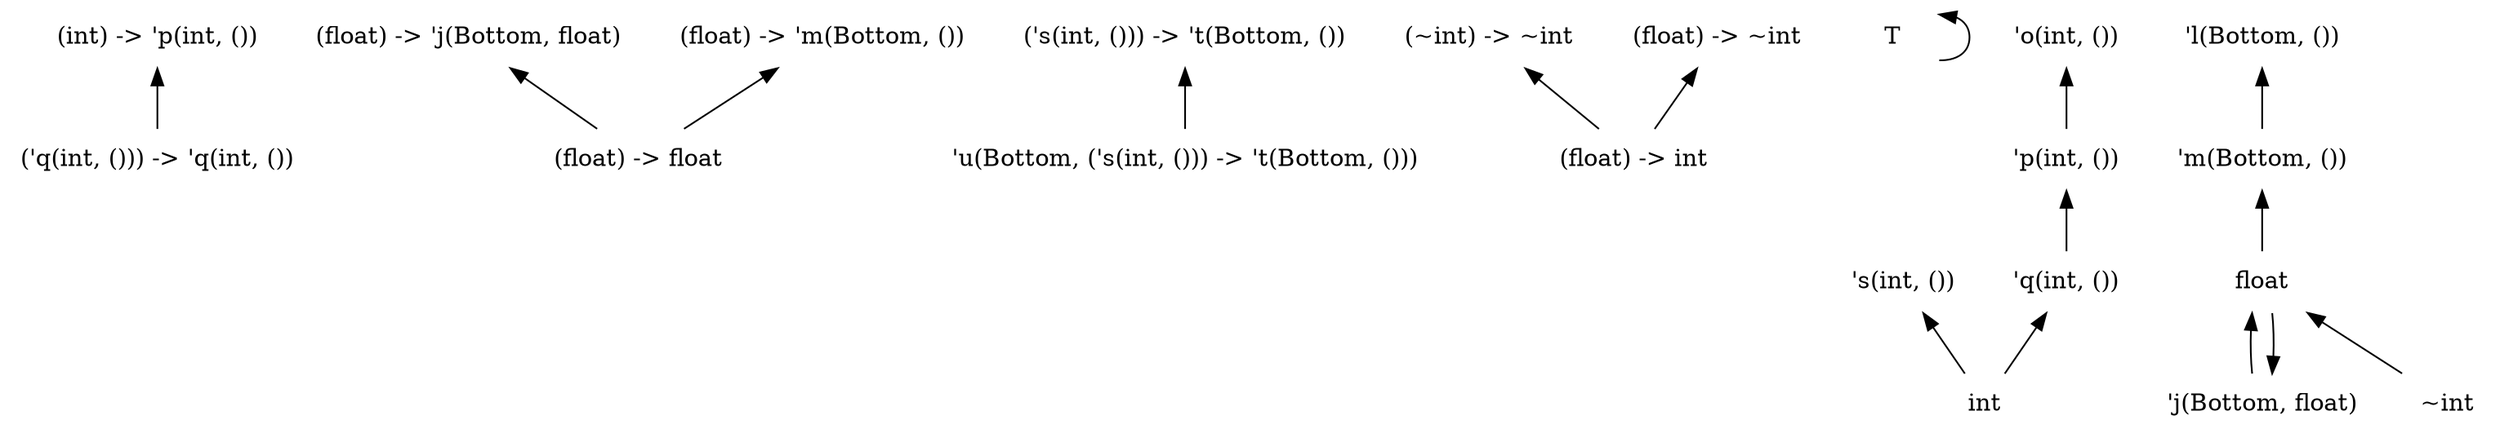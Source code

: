 digraph order {
  graph [
    size = "30,10"
    ];
  node [
    shape = none
    ];
  edge [
    dir = back
    ];
  "('q(int, ())) -> 'q(int, ())"
  "(float) -> 'j(Bottom, float)"
  "(float) -> 'm(Bottom, ())"
  "('s(int, ())) -> 't(Bottom, ())"
  "(int) -> 'p(int, ())"
  "(~int) -> ~int"
  "(float) -> ~int"
  "T"
  "'u(Bottom, ('s(int, ())) -> 't(Bottom, ()))"
  "'p(int, ())"
  "'q(int, ())"
  "'m(Bottom, ())"
  "'j(Bottom, float)"
  "'s(int, ())"
  "'o(int, ())"
  "'l(Bottom, ())"
  "float"
  "int"
  "~int"
  "(float) -> int"
  "(float) -> float"
  "(~int) -> ~int" -> "(float) -> int"
  "(float) -> ~int" -> "(float) -> int"
  "(float) -> 'j(Bottom, float)" -> "(float) -> float"
  "(float) -> 'm(Bottom, ())" -> "(float) -> float"
  "T" -> "T"
  "float" -> "'j(Bottom, float)"
  "float" -> "~int"
  "'s(int, ())" -> "int"
  "'o(int, ())" -> "'p(int, ())"
  "'q(int, ())" -> "int"
  "'p(int, ())" -> "'q(int, ())"
  "'l(Bottom, ())" -> "'m(Bottom, ())"
  "'m(Bottom, ())" -> "float"
  "'j(Bottom, float)" -> "float"
  "('s(int, ())) -> 't(Bottom, ())" -> "'u(Bottom, ('s(int, ())) -> 't(Bottom, ()))"
  "(int) -> 'p(int, ())" -> "('q(int, ())) -> 'q(int, ())"
}